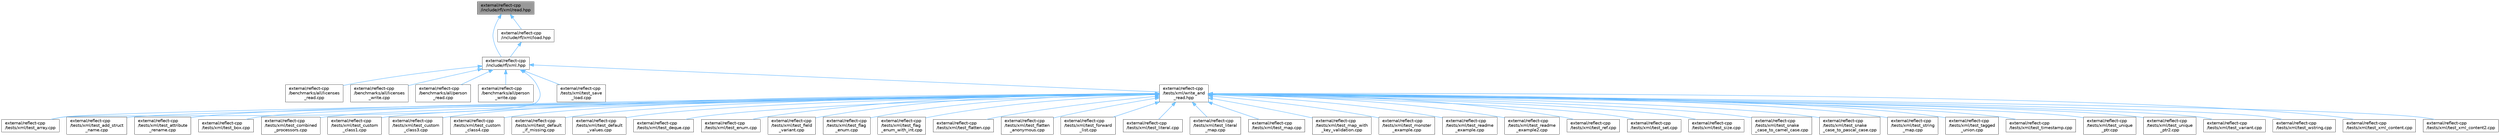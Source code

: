 digraph "external/reflect-cpp/include/rfl/xml/read.hpp"
{
 // LATEX_PDF_SIZE
  bgcolor="transparent";
  edge [fontname=Helvetica,fontsize=10,labelfontname=Helvetica,labelfontsize=10];
  node [fontname=Helvetica,fontsize=10,shape=box,height=0.2,width=0.4];
  Node1 [id="Node000001",label="external/reflect-cpp\l/include/rfl/xml/read.hpp",height=0.2,width=0.4,color="gray40", fillcolor="grey60", style="filled", fontcolor="black",tooltip=" "];
  Node1 -> Node2 [id="edge1_Node000001_Node000002",dir="back",color="steelblue1",style="solid",tooltip=" "];
  Node2 [id="Node000002",label="external/reflect-cpp\l/include/rfl/xml.hpp",height=0.2,width=0.4,color="grey40", fillcolor="white", style="filled",URL="$xml_8hpp.html",tooltip=" "];
  Node2 -> Node3 [id="edge2_Node000002_Node000003",dir="back",color="steelblue1",style="solid",tooltip=" "];
  Node3 [id="Node000003",label="external/reflect-cpp\l/benchmarks/all/licenses\l_read.cpp",height=0.2,width=0.4,color="grey40", fillcolor="white", style="filled",URL="$licenses__read_8cpp.html",tooltip=" "];
  Node2 -> Node4 [id="edge3_Node000002_Node000004",dir="back",color="steelblue1",style="solid",tooltip=" "];
  Node4 [id="Node000004",label="external/reflect-cpp\l/benchmarks/all/licenses\l_write.cpp",height=0.2,width=0.4,color="grey40", fillcolor="white", style="filled",URL="$licenses__write_8cpp.html",tooltip=" "];
  Node2 -> Node5 [id="edge4_Node000002_Node000005",dir="back",color="steelblue1",style="solid",tooltip=" "];
  Node5 [id="Node000005",label="external/reflect-cpp\l/benchmarks/all/person\l_read.cpp",height=0.2,width=0.4,color="grey40", fillcolor="white", style="filled",URL="$person__read_8cpp.html",tooltip=" "];
  Node2 -> Node6 [id="edge5_Node000002_Node000006",dir="back",color="steelblue1",style="solid",tooltip=" "];
  Node6 [id="Node000006",label="external/reflect-cpp\l/benchmarks/all/person\l_write.cpp",height=0.2,width=0.4,color="grey40", fillcolor="white", style="filled",URL="$person__write_8cpp.html",tooltip=" "];
  Node2 -> Node7 [id="edge6_Node000002_Node000007",dir="back",color="steelblue1",style="solid",tooltip=" "];
  Node7 [id="Node000007",label="external/reflect-cpp\l/tests/xml/test_array.cpp",height=0.2,width=0.4,color="grey40", fillcolor="white", style="filled",URL="$xml_2test__array_8cpp.html",tooltip=" "];
  Node2 -> Node8 [id="edge7_Node000002_Node000008",dir="back",color="steelblue1",style="solid",tooltip=" "];
  Node8 [id="Node000008",label="external/reflect-cpp\l/tests/xml/test_save\l_load.cpp",height=0.2,width=0.4,color="grey40", fillcolor="white", style="filled",URL="$xml_2test__save__load_8cpp.html",tooltip=" "];
  Node2 -> Node9 [id="edge8_Node000002_Node000009",dir="back",color="steelblue1",style="solid",tooltip=" "];
  Node9 [id="Node000009",label="external/reflect-cpp\l/tests/xml/write_and\l_read.hpp",height=0.2,width=0.4,color="grey40", fillcolor="white", style="filled",URL="$xml_2write__and__read_8hpp.html",tooltip=" "];
  Node9 -> Node10 [id="edge9_Node000009_Node000010",dir="back",color="steelblue1",style="solid",tooltip=" "];
  Node10 [id="Node000010",label="external/reflect-cpp\l/tests/xml/test_add_struct\l_name.cpp",height=0.2,width=0.4,color="grey40", fillcolor="white", style="filled",URL="$xml_2test__add__struct__name_8cpp.html",tooltip=" "];
  Node9 -> Node7 [id="edge10_Node000009_Node000007",dir="back",color="steelblue1",style="solid",tooltip=" "];
  Node9 -> Node11 [id="edge11_Node000009_Node000011",dir="back",color="steelblue1",style="solid",tooltip=" "];
  Node11 [id="Node000011",label="external/reflect-cpp\l/tests/xml/test_attribute\l_rename.cpp",height=0.2,width=0.4,color="grey40", fillcolor="white", style="filled",URL="$test__attribute__rename_8cpp.html",tooltip=" "];
  Node9 -> Node12 [id="edge12_Node000009_Node000012",dir="back",color="steelblue1",style="solid",tooltip=" "];
  Node12 [id="Node000012",label="external/reflect-cpp\l/tests/xml/test_box.cpp",height=0.2,width=0.4,color="grey40", fillcolor="white", style="filled",URL="$xml_2test__box_8cpp.html",tooltip=" "];
  Node9 -> Node13 [id="edge13_Node000009_Node000013",dir="back",color="steelblue1",style="solid",tooltip=" "];
  Node13 [id="Node000013",label="external/reflect-cpp\l/tests/xml/test_combined\l_processors.cpp",height=0.2,width=0.4,color="grey40", fillcolor="white", style="filled",URL="$xml_2test__combined__processors_8cpp.html",tooltip=" "];
  Node9 -> Node14 [id="edge14_Node000009_Node000014",dir="back",color="steelblue1",style="solid",tooltip=" "];
  Node14 [id="Node000014",label="external/reflect-cpp\l/tests/xml/test_custom\l_class1.cpp",height=0.2,width=0.4,color="grey40", fillcolor="white", style="filled",URL="$xml_2test__custom__class1_8cpp.html",tooltip=" "];
  Node9 -> Node15 [id="edge15_Node000009_Node000015",dir="back",color="steelblue1",style="solid",tooltip=" "];
  Node15 [id="Node000015",label="external/reflect-cpp\l/tests/xml/test_custom\l_class3.cpp",height=0.2,width=0.4,color="grey40", fillcolor="white", style="filled",URL="$xml_2test__custom__class3_8cpp.html",tooltip=" "];
  Node9 -> Node16 [id="edge16_Node000009_Node000016",dir="back",color="steelblue1",style="solid",tooltip=" "];
  Node16 [id="Node000016",label="external/reflect-cpp\l/tests/xml/test_custom\l_class4.cpp",height=0.2,width=0.4,color="grey40", fillcolor="white", style="filled",URL="$xml_2test__custom__class4_8cpp.html",tooltip=" "];
  Node9 -> Node17 [id="edge17_Node000009_Node000017",dir="back",color="steelblue1",style="solid",tooltip=" "];
  Node17 [id="Node000017",label="external/reflect-cpp\l/tests/xml/test_default\l_if_missing.cpp",height=0.2,width=0.4,color="grey40", fillcolor="white", style="filled",URL="$xml_2test__default__if__missing_8cpp.html",tooltip=" "];
  Node9 -> Node18 [id="edge18_Node000009_Node000018",dir="back",color="steelblue1",style="solid",tooltip=" "];
  Node18 [id="Node000018",label="external/reflect-cpp\l/tests/xml/test_default\l_values.cpp",height=0.2,width=0.4,color="grey40", fillcolor="white", style="filled",URL="$xml_2test__default__values_8cpp.html",tooltip=" "];
  Node9 -> Node19 [id="edge19_Node000009_Node000019",dir="back",color="steelblue1",style="solid",tooltip=" "];
  Node19 [id="Node000019",label="external/reflect-cpp\l/tests/xml/test_deque.cpp",height=0.2,width=0.4,color="grey40", fillcolor="white", style="filled",URL="$xml_2test__deque_8cpp.html",tooltip=" "];
  Node9 -> Node20 [id="edge20_Node000009_Node000020",dir="back",color="steelblue1",style="solid",tooltip=" "];
  Node20 [id="Node000020",label="external/reflect-cpp\l/tests/xml/test_enum.cpp",height=0.2,width=0.4,color="grey40", fillcolor="white", style="filled",URL="$xml_2test__enum_8cpp.html",tooltip=" "];
  Node9 -> Node21 [id="edge21_Node000009_Node000021",dir="back",color="steelblue1",style="solid",tooltip=" "];
  Node21 [id="Node000021",label="external/reflect-cpp\l/tests/xml/test_field\l_variant.cpp",height=0.2,width=0.4,color="grey40", fillcolor="white", style="filled",URL="$xml_2test__field__variant_8cpp.html",tooltip=" "];
  Node9 -> Node22 [id="edge22_Node000009_Node000022",dir="back",color="steelblue1",style="solid",tooltip=" "];
  Node22 [id="Node000022",label="external/reflect-cpp\l/tests/xml/test_flag\l_enum.cpp",height=0.2,width=0.4,color="grey40", fillcolor="white", style="filled",URL="$xml_2test__flag__enum_8cpp.html",tooltip=" "];
  Node9 -> Node23 [id="edge23_Node000009_Node000023",dir="back",color="steelblue1",style="solid",tooltip=" "];
  Node23 [id="Node000023",label="external/reflect-cpp\l/tests/xml/test_flag\l_enum_with_int.cpp",height=0.2,width=0.4,color="grey40", fillcolor="white", style="filled",URL="$xml_2test__flag__enum__with__int_8cpp.html",tooltip=" "];
  Node9 -> Node24 [id="edge24_Node000009_Node000024",dir="back",color="steelblue1",style="solid",tooltip=" "];
  Node24 [id="Node000024",label="external/reflect-cpp\l/tests/xml/test_flatten.cpp",height=0.2,width=0.4,color="grey40", fillcolor="white", style="filled",URL="$xml_2test__flatten_8cpp.html",tooltip=" "];
  Node9 -> Node25 [id="edge25_Node000009_Node000025",dir="back",color="steelblue1",style="solid",tooltip=" "];
  Node25 [id="Node000025",label="external/reflect-cpp\l/tests/xml/test_flatten\l_anonymous.cpp",height=0.2,width=0.4,color="grey40", fillcolor="white", style="filled",URL="$xml_2test__flatten__anonymous_8cpp.html",tooltip=" "];
  Node9 -> Node26 [id="edge26_Node000009_Node000026",dir="back",color="steelblue1",style="solid",tooltip=" "];
  Node26 [id="Node000026",label="external/reflect-cpp\l/tests/xml/test_forward\l_list.cpp",height=0.2,width=0.4,color="grey40", fillcolor="white", style="filled",URL="$xml_2test__forward__list_8cpp.html",tooltip=" "];
  Node9 -> Node27 [id="edge27_Node000009_Node000027",dir="back",color="steelblue1",style="solid",tooltip=" "];
  Node27 [id="Node000027",label="external/reflect-cpp\l/tests/xml/test_literal.cpp",height=0.2,width=0.4,color="grey40", fillcolor="white", style="filled",URL="$xml_2test__literal_8cpp.html",tooltip=" "];
  Node9 -> Node28 [id="edge28_Node000009_Node000028",dir="back",color="steelblue1",style="solid",tooltip=" "];
  Node28 [id="Node000028",label="external/reflect-cpp\l/tests/xml/test_literal\l_map.cpp",height=0.2,width=0.4,color="grey40", fillcolor="white", style="filled",URL="$xml_2test__literal__map_8cpp.html",tooltip=" "];
  Node9 -> Node29 [id="edge29_Node000009_Node000029",dir="back",color="steelblue1",style="solid",tooltip=" "];
  Node29 [id="Node000029",label="external/reflect-cpp\l/tests/xml/test_map.cpp",height=0.2,width=0.4,color="grey40", fillcolor="white", style="filled",URL="$xml_2test__map_8cpp.html",tooltip=" "];
  Node9 -> Node30 [id="edge30_Node000009_Node000030",dir="back",color="steelblue1",style="solid",tooltip=" "];
  Node30 [id="Node000030",label="external/reflect-cpp\l/tests/xml/test_map_with\l_key_validation.cpp",height=0.2,width=0.4,color="grey40", fillcolor="white", style="filled",URL="$xml_2test__map__with__key__validation_8cpp.html",tooltip=" "];
  Node9 -> Node31 [id="edge31_Node000009_Node000031",dir="back",color="steelblue1",style="solid",tooltip=" "];
  Node31 [id="Node000031",label="external/reflect-cpp\l/tests/xml/test_monster\l_example.cpp",height=0.2,width=0.4,color="grey40", fillcolor="white", style="filled",URL="$xml_2test__monster__example_8cpp.html",tooltip=" "];
  Node9 -> Node32 [id="edge32_Node000009_Node000032",dir="back",color="steelblue1",style="solid",tooltip=" "];
  Node32 [id="Node000032",label="external/reflect-cpp\l/tests/xml/test_readme\l_example.cpp",height=0.2,width=0.4,color="grey40", fillcolor="white", style="filled",URL="$xml_2test__readme__example_8cpp.html",tooltip=" "];
  Node9 -> Node33 [id="edge33_Node000009_Node000033",dir="back",color="steelblue1",style="solid",tooltip=" "];
  Node33 [id="Node000033",label="external/reflect-cpp\l/tests/xml/test_readme\l_example2.cpp",height=0.2,width=0.4,color="grey40", fillcolor="white", style="filled",URL="$xml_2test__readme__example2_8cpp.html",tooltip=" "];
  Node9 -> Node34 [id="edge34_Node000009_Node000034",dir="back",color="steelblue1",style="solid",tooltip=" "];
  Node34 [id="Node000034",label="external/reflect-cpp\l/tests/xml/test_ref.cpp",height=0.2,width=0.4,color="grey40", fillcolor="white", style="filled",URL="$xml_2test__ref_8cpp.html",tooltip=" "];
  Node9 -> Node35 [id="edge35_Node000009_Node000035",dir="back",color="steelblue1",style="solid",tooltip=" "];
  Node35 [id="Node000035",label="external/reflect-cpp\l/tests/xml/test_set.cpp",height=0.2,width=0.4,color="grey40", fillcolor="white", style="filled",URL="$xml_2test__set_8cpp.html",tooltip=" "];
  Node9 -> Node36 [id="edge36_Node000009_Node000036",dir="back",color="steelblue1",style="solid",tooltip=" "];
  Node36 [id="Node000036",label="external/reflect-cpp\l/tests/xml/test_size.cpp",height=0.2,width=0.4,color="grey40", fillcolor="white", style="filled",URL="$xml_2test__size_8cpp.html",tooltip=" "];
  Node9 -> Node37 [id="edge37_Node000009_Node000037",dir="back",color="steelblue1",style="solid",tooltip=" "];
  Node37 [id="Node000037",label="external/reflect-cpp\l/tests/xml/test_snake\l_case_to_camel_case.cpp",height=0.2,width=0.4,color="grey40", fillcolor="white", style="filled",URL="$xml_2test__snake__case__to__camel__case_8cpp.html",tooltip=" "];
  Node9 -> Node38 [id="edge38_Node000009_Node000038",dir="back",color="steelblue1",style="solid",tooltip=" "];
  Node38 [id="Node000038",label="external/reflect-cpp\l/tests/xml/test_snake\l_case_to_pascal_case.cpp",height=0.2,width=0.4,color="grey40", fillcolor="white", style="filled",URL="$xml_2test__snake__case__to__pascal__case_8cpp.html",tooltip=" "];
  Node9 -> Node39 [id="edge39_Node000009_Node000039",dir="back",color="steelblue1",style="solid",tooltip=" "];
  Node39 [id="Node000039",label="external/reflect-cpp\l/tests/xml/test_string\l_map.cpp",height=0.2,width=0.4,color="grey40", fillcolor="white", style="filled",URL="$xml_2test__string__map_8cpp.html",tooltip=" "];
  Node9 -> Node40 [id="edge40_Node000009_Node000040",dir="back",color="steelblue1",style="solid",tooltip=" "];
  Node40 [id="Node000040",label="external/reflect-cpp\l/tests/xml/test_tagged\l_union.cpp",height=0.2,width=0.4,color="grey40", fillcolor="white", style="filled",URL="$xml_2test__tagged__union_8cpp.html",tooltip=" "];
  Node9 -> Node41 [id="edge41_Node000009_Node000041",dir="back",color="steelblue1",style="solid",tooltip=" "];
  Node41 [id="Node000041",label="external/reflect-cpp\l/tests/xml/test_timestamp.cpp",height=0.2,width=0.4,color="grey40", fillcolor="white", style="filled",URL="$xml_2test__timestamp_8cpp.html",tooltip=" "];
  Node9 -> Node42 [id="edge42_Node000009_Node000042",dir="back",color="steelblue1",style="solid",tooltip=" "];
  Node42 [id="Node000042",label="external/reflect-cpp\l/tests/xml/test_unique\l_ptr.cpp",height=0.2,width=0.4,color="grey40", fillcolor="white", style="filled",URL="$xml_2test__unique__ptr_8cpp.html",tooltip=" "];
  Node9 -> Node43 [id="edge43_Node000009_Node000043",dir="back",color="steelblue1",style="solid",tooltip=" "];
  Node43 [id="Node000043",label="external/reflect-cpp\l/tests/xml/test_unique\l_ptr2.cpp",height=0.2,width=0.4,color="grey40", fillcolor="white", style="filled",URL="$xml_2test__unique__ptr2_8cpp.html",tooltip=" "];
  Node9 -> Node44 [id="edge44_Node000009_Node000044",dir="back",color="steelblue1",style="solid",tooltip=" "];
  Node44 [id="Node000044",label="external/reflect-cpp\l/tests/xml/test_variant.cpp",height=0.2,width=0.4,color="grey40", fillcolor="white", style="filled",URL="$xml_2test__variant_8cpp.html",tooltip=" "];
  Node9 -> Node45 [id="edge45_Node000009_Node000045",dir="back",color="steelblue1",style="solid",tooltip=" "];
  Node45 [id="Node000045",label="external/reflect-cpp\l/tests/xml/test_wstring.cpp",height=0.2,width=0.4,color="grey40", fillcolor="white", style="filled",URL="$xml_2test__wstring_8cpp.html",tooltip=" "];
  Node9 -> Node46 [id="edge46_Node000009_Node000046",dir="back",color="steelblue1",style="solid",tooltip=" "];
  Node46 [id="Node000046",label="external/reflect-cpp\l/tests/xml/test_xml_content.cpp",height=0.2,width=0.4,color="grey40", fillcolor="white", style="filled",URL="$test__xml__content_8cpp.html",tooltip=" "];
  Node9 -> Node47 [id="edge47_Node000009_Node000047",dir="back",color="steelblue1",style="solid",tooltip=" "];
  Node47 [id="Node000047",label="external/reflect-cpp\l/tests/xml/test_xml_content2.cpp",height=0.2,width=0.4,color="grey40", fillcolor="white", style="filled",URL="$test__xml__content2_8cpp.html",tooltip=" "];
  Node1 -> Node48 [id="edge48_Node000001_Node000048",dir="back",color="steelblue1",style="solid",tooltip=" "];
  Node48 [id="Node000048",label="external/reflect-cpp\l/include/rfl/xml/load.hpp",height=0.2,width=0.4,color="grey40", fillcolor="white", style="filled",URL="$xml_2load_8hpp.html",tooltip=" "];
  Node48 -> Node2 [id="edge49_Node000048_Node000002",dir="back",color="steelblue1",style="solid",tooltip=" "];
}
